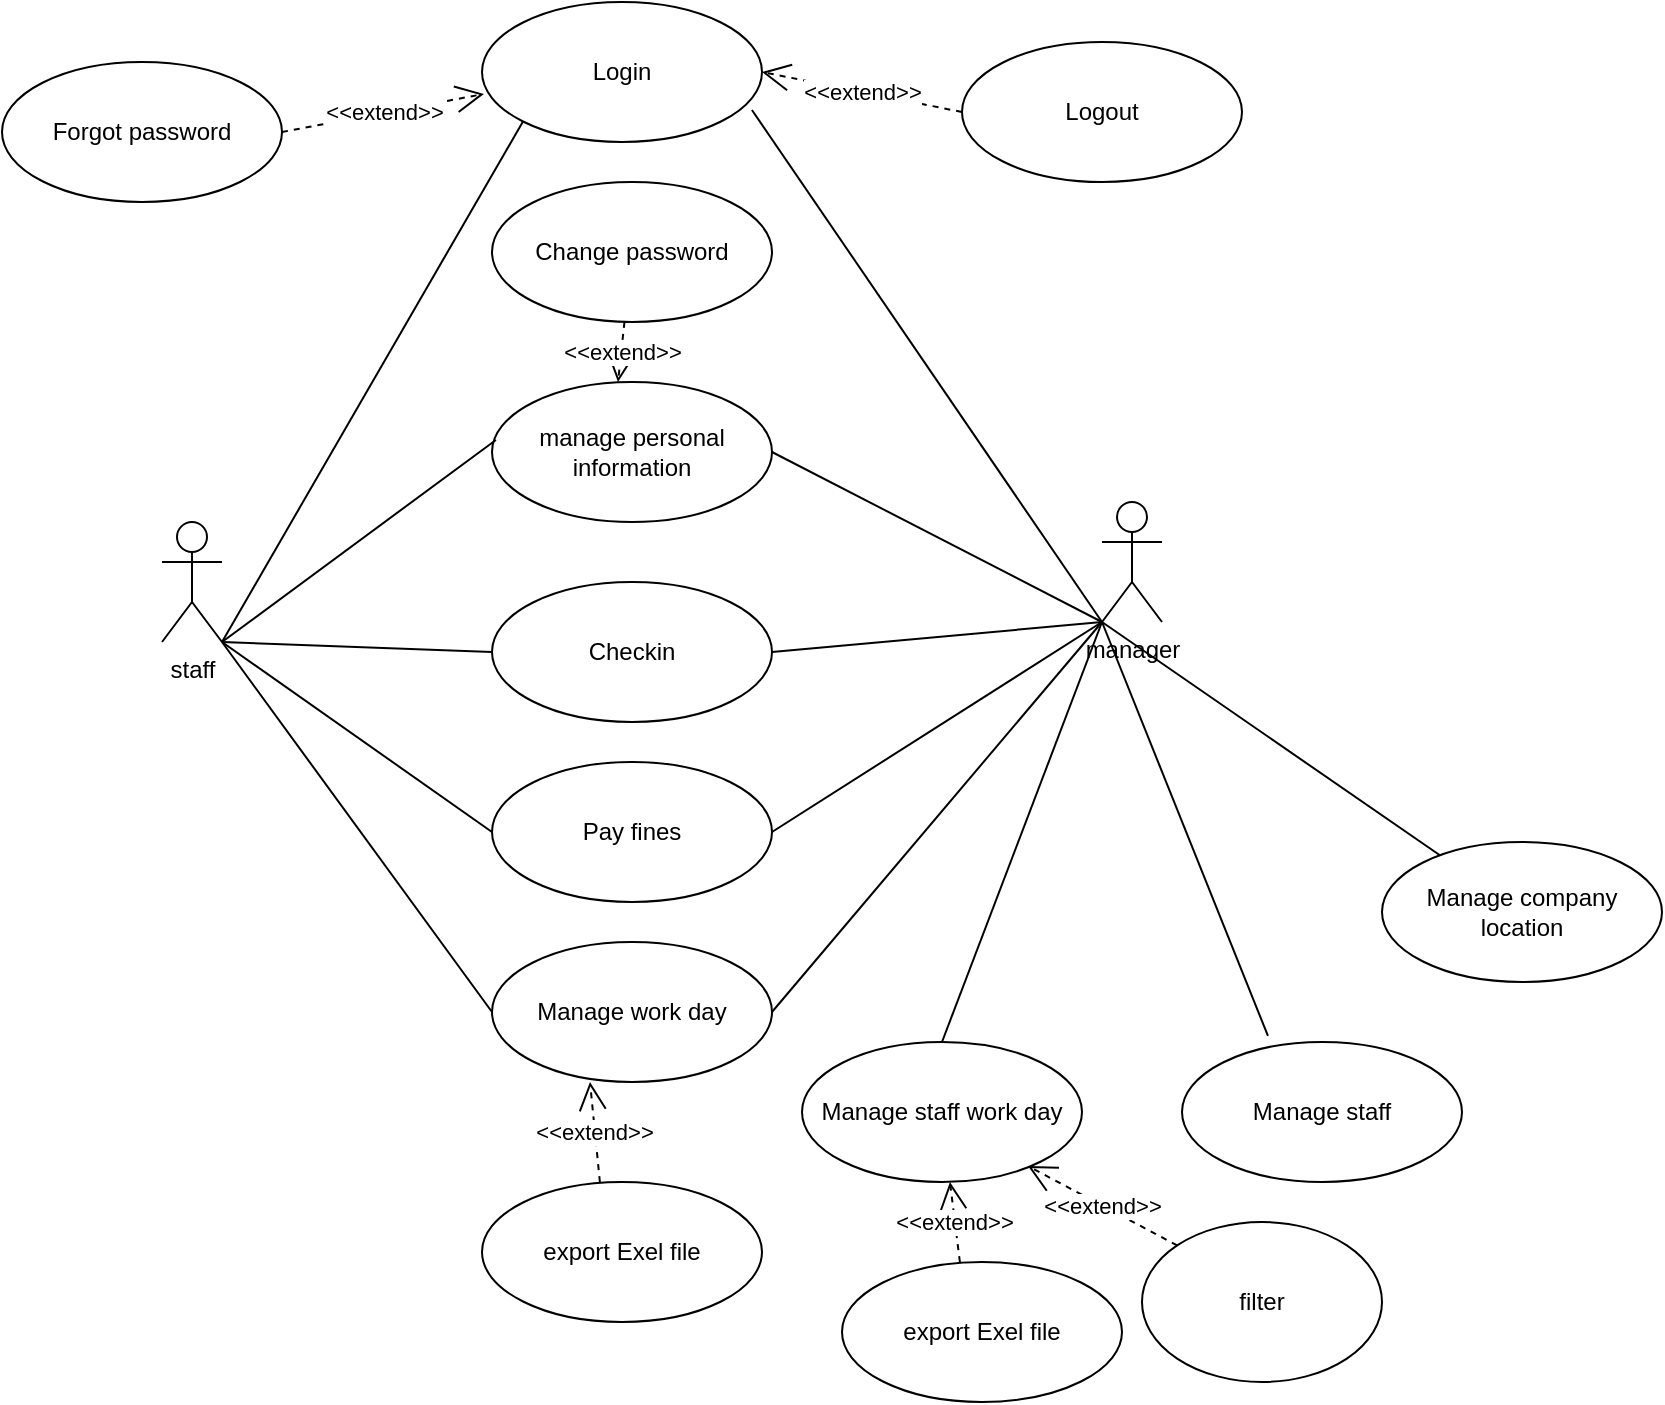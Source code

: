 <mxfile version="21.6.9" type="device">
  <diagram name="Page-1" id="zDqgq4aidtgjwOtBrlsz">
    <mxGraphModel dx="1034" dy="1826" grid="1" gridSize="10" guides="1" tooltips="1" connect="1" arrows="1" fold="1" page="1" pageScale="1" pageWidth="850" pageHeight="1100" math="0" shadow="0">
      <root>
        <mxCell id="0" />
        <mxCell id="1" parent="0" />
        <mxCell id="Z0_jcXT-F79JQHAhDQw1-1" value="staff" style="shape=umlActor;verticalLabelPosition=bottom;verticalAlign=top;html=1;" vertex="1" parent="1">
          <mxGeometry x="190" y="210" width="30" height="60" as="geometry" />
        </mxCell>
        <mxCell id="Z0_jcXT-F79JQHAhDQw1-2" value="manager" style="shape=umlActor;verticalLabelPosition=bottom;verticalAlign=top;html=1;" vertex="1" parent="1">
          <mxGeometry x="660" y="200" width="30" height="60" as="geometry" />
        </mxCell>
        <mxCell id="Z0_jcXT-F79JQHAhDQw1-3" value="Login" style="ellipse;whiteSpace=wrap;html=1;" vertex="1" parent="1">
          <mxGeometry x="350" y="-50" width="140" height="70" as="geometry" />
        </mxCell>
        <mxCell id="Z0_jcXT-F79JQHAhDQw1-4" value="Logout" style="ellipse;whiteSpace=wrap;html=1;" vertex="1" parent="1">
          <mxGeometry x="590" y="-30" width="140" height="70" as="geometry" />
        </mxCell>
        <mxCell id="Z0_jcXT-F79JQHAhDQw1-6" value="&amp;lt;&amp;lt;extend&amp;gt;&amp;gt;" style="endArrow=open;endSize=12;dashed=1;html=1;rounded=0;exitX=0;exitY=0.5;exitDx=0;exitDy=0;entryX=1;entryY=0.5;entryDx=0;entryDy=0;" edge="1" parent="1" source="Z0_jcXT-F79JQHAhDQw1-4" target="Z0_jcXT-F79JQHAhDQw1-3">
          <mxGeometry width="160" relative="1" as="geometry">
            <mxPoint x="510" y="100" as="sourcePoint" />
            <mxPoint x="670" y="100" as="targetPoint" />
          </mxGeometry>
        </mxCell>
        <mxCell id="Z0_jcXT-F79JQHAhDQw1-7" value="Forgot password" style="ellipse;whiteSpace=wrap;html=1;" vertex="1" parent="1">
          <mxGeometry x="110" y="-20" width="140" height="70" as="geometry" />
        </mxCell>
        <mxCell id="Z0_jcXT-F79JQHAhDQw1-9" value="&amp;lt;&amp;lt;extend&amp;gt;&amp;gt;" style="endArrow=open;endSize=12;dashed=1;html=1;rounded=0;exitX=1;exitY=0.5;exitDx=0;exitDy=0;entryX=0.007;entryY=0.657;entryDx=0;entryDy=0;entryPerimeter=0;" edge="1" parent="1" source="Z0_jcXT-F79JQHAhDQw1-7" target="Z0_jcXT-F79JQHAhDQw1-3">
          <mxGeometry width="160" relative="1" as="geometry">
            <mxPoint x="601" y="69" as="sourcePoint" />
            <mxPoint x="505" y="75" as="targetPoint" />
          </mxGeometry>
        </mxCell>
        <mxCell id="Z0_jcXT-F79JQHAhDQw1-10" value="manage personal information" style="ellipse;whiteSpace=wrap;html=1;" vertex="1" parent="1">
          <mxGeometry x="355" y="140" width="140" height="70" as="geometry" />
        </mxCell>
        <mxCell id="Z0_jcXT-F79JQHAhDQw1-11" value="Change password" style="ellipse;whiteSpace=wrap;html=1;" vertex="1" parent="1">
          <mxGeometry x="355" y="40" width="140" height="70" as="geometry" />
        </mxCell>
        <mxCell id="Z0_jcXT-F79JQHAhDQw1-12" value="&amp;lt;&amp;lt;extend&amp;gt;&amp;gt;" style="endArrow=open;endSize=12;dashed=1;html=1;rounded=0;entryX=0.45;entryY=0;entryDx=0;entryDy=0;entryPerimeter=0;" edge="1" parent="1" source="Z0_jcXT-F79JQHAhDQw1-11" target="Z0_jcXT-F79JQHAhDQw1-10">
          <mxGeometry width="160" relative="1" as="geometry">
            <mxPoint x="280" y="130" as="sourcePoint" />
            <mxPoint x="365" y="160" as="targetPoint" />
          </mxGeometry>
        </mxCell>
        <mxCell id="Z0_jcXT-F79JQHAhDQw1-13" value="Manage staff" style="ellipse;whiteSpace=wrap;html=1;" vertex="1" parent="1">
          <mxGeometry x="700" y="470" width="140" height="70" as="geometry" />
        </mxCell>
        <mxCell id="Z0_jcXT-F79JQHAhDQw1-14" value="Checkin" style="ellipse;whiteSpace=wrap;html=1;" vertex="1" parent="1">
          <mxGeometry x="355" y="240" width="140" height="70" as="geometry" />
        </mxCell>
        <mxCell id="Z0_jcXT-F79JQHAhDQw1-15" value="Pay fines" style="ellipse;whiteSpace=wrap;html=1;" vertex="1" parent="1">
          <mxGeometry x="355" y="330" width="140" height="70" as="geometry" />
        </mxCell>
        <mxCell id="Z0_jcXT-F79JQHAhDQw1-16" value="Manage work day" style="ellipse;whiteSpace=wrap;html=1;" vertex="1" parent="1">
          <mxGeometry x="355" y="420" width="140" height="70" as="geometry" />
        </mxCell>
        <mxCell id="Z0_jcXT-F79JQHAhDQw1-17" value="Manage staff work day" style="ellipse;whiteSpace=wrap;html=1;" vertex="1" parent="1">
          <mxGeometry x="510" y="470" width="140" height="70" as="geometry" />
        </mxCell>
        <mxCell id="Z0_jcXT-F79JQHAhDQw1-18" value="Manage company location" style="ellipse;whiteSpace=wrap;html=1;" vertex="1" parent="1">
          <mxGeometry x="800" y="370" width="140" height="70" as="geometry" />
        </mxCell>
        <mxCell id="Z0_jcXT-F79JQHAhDQw1-20" value="export Exel file" style="ellipse;whiteSpace=wrap;html=1;" vertex="1" parent="1">
          <mxGeometry x="350" y="540" width="140" height="70" as="geometry" />
        </mxCell>
        <mxCell id="Z0_jcXT-F79JQHAhDQw1-21" value="&amp;lt;&amp;lt;extend&amp;gt;&amp;gt;" style="endArrow=open;endSize=12;dashed=1;html=1;rounded=0;entryX=0.35;entryY=1;entryDx=0;entryDy=0;entryPerimeter=0;exitX=0.421;exitY=0;exitDx=0;exitDy=0;exitPerimeter=0;" edge="1" parent="1" source="Z0_jcXT-F79JQHAhDQw1-20" target="Z0_jcXT-F79JQHAhDQw1-16">
          <mxGeometry width="160" relative="1" as="geometry">
            <mxPoint x="290" y="480" as="sourcePoint" />
            <mxPoint x="373" y="517" as="targetPoint" />
          </mxGeometry>
        </mxCell>
        <mxCell id="Z0_jcXT-F79JQHAhDQw1-22" value="export Exel file" style="ellipse;whiteSpace=wrap;html=1;" vertex="1" parent="1">
          <mxGeometry x="530" y="580" width="140" height="70" as="geometry" />
        </mxCell>
        <mxCell id="Z0_jcXT-F79JQHAhDQw1-23" value="&amp;lt;&amp;lt;extend&amp;gt;&amp;gt;" style="endArrow=open;endSize=12;dashed=1;html=1;rounded=0;exitX=0.421;exitY=0;exitDx=0;exitDy=0;exitPerimeter=0;" edge="1" parent="1" source="Z0_jcXT-F79JQHAhDQw1-22" target="Z0_jcXT-F79JQHAhDQw1-17">
          <mxGeometry width="160" relative="1" as="geometry">
            <mxPoint x="470" y="530" as="sourcePoint" />
            <mxPoint x="584" y="540" as="targetPoint" />
          </mxGeometry>
        </mxCell>
        <mxCell id="Z0_jcXT-F79JQHAhDQw1-24" value="" style="endArrow=none;html=1;rounded=0;exitX=1;exitY=1;exitDx=0;exitDy=0;exitPerimeter=0;entryX=0;entryY=1;entryDx=0;entryDy=0;" edge="1" parent="1" source="Z0_jcXT-F79JQHAhDQw1-1" target="Z0_jcXT-F79JQHAhDQw1-3">
          <mxGeometry width="50" height="50" relative="1" as="geometry">
            <mxPoint x="260" y="270" as="sourcePoint" />
            <mxPoint x="310" y="220" as="targetPoint" />
          </mxGeometry>
        </mxCell>
        <mxCell id="Z0_jcXT-F79JQHAhDQw1-25" value="" style="endArrow=none;html=1;rounded=0;entryX=0.014;entryY=0.414;entryDx=0;entryDy=0;exitX=1;exitY=1;exitDx=0;exitDy=0;exitPerimeter=0;entryPerimeter=0;" edge="1" parent="1" source="Z0_jcXT-F79JQHAhDQw1-1" target="Z0_jcXT-F79JQHAhDQw1-10">
          <mxGeometry width="50" height="50" relative="1" as="geometry">
            <mxPoint x="230" y="280" as="sourcePoint" />
            <mxPoint x="381" y="20" as="targetPoint" />
          </mxGeometry>
        </mxCell>
        <mxCell id="Z0_jcXT-F79JQHAhDQw1-30" value="" style="endArrow=none;html=1;rounded=0;exitX=1;exitY=1;exitDx=0;exitDy=0;exitPerimeter=0;entryX=0;entryY=0.5;entryDx=0;entryDy=0;" edge="1" parent="1" source="Z0_jcXT-F79JQHAhDQw1-1" target="Z0_jcXT-F79JQHAhDQw1-14">
          <mxGeometry width="50" height="50" relative="1" as="geometry">
            <mxPoint x="250" y="360" as="sourcePoint" />
            <mxPoint x="300" y="310" as="targetPoint" />
          </mxGeometry>
        </mxCell>
        <mxCell id="Z0_jcXT-F79JQHAhDQw1-31" value="" style="endArrow=none;html=1;rounded=0;exitX=1;exitY=1;exitDx=0;exitDy=0;exitPerimeter=0;entryX=0;entryY=0.5;entryDx=0;entryDy=0;" edge="1" parent="1" source="Z0_jcXT-F79JQHAhDQw1-1" target="Z0_jcXT-F79JQHAhDQw1-15">
          <mxGeometry width="50" height="50" relative="1" as="geometry">
            <mxPoint x="260" y="390" as="sourcePoint" />
            <mxPoint x="310" y="340" as="targetPoint" />
          </mxGeometry>
        </mxCell>
        <mxCell id="Z0_jcXT-F79JQHAhDQw1-32" value="" style="endArrow=none;html=1;rounded=0;entryX=1;entryY=1;entryDx=0;entryDy=0;entryPerimeter=0;exitX=0;exitY=0.5;exitDx=0;exitDy=0;" edge="1" parent="1" source="Z0_jcXT-F79JQHAhDQw1-16" target="Z0_jcXT-F79JQHAhDQw1-1">
          <mxGeometry width="50" height="50" relative="1" as="geometry">
            <mxPoint x="220" y="390" as="sourcePoint" />
            <mxPoint x="270" y="340" as="targetPoint" />
          </mxGeometry>
        </mxCell>
        <mxCell id="Z0_jcXT-F79JQHAhDQw1-33" value="" style="endArrow=none;html=1;rounded=0;entryX=0;entryY=1;entryDx=0;entryDy=0;entryPerimeter=0;exitX=0.964;exitY=0.771;exitDx=0;exitDy=0;exitPerimeter=0;" edge="1" parent="1" source="Z0_jcXT-F79JQHAhDQw1-3" target="Z0_jcXT-F79JQHAhDQw1-2">
          <mxGeometry width="50" height="50" relative="1" as="geometry">
            <mxPoint x="560" y="270" as="sourcePoint" />
            <mxPoint x="610" y="220" as="targetPoint" />
          </mxGeometry>
        </mxCell>
        <mxCell id="Z0_jcXT-F79JQHAhDQw1-34" value="" style="endArrow=none;html=1;rounded=0;entryX=0;entryY=1;entryDx=0;entryDy=0;entryPerimeter=0;exitX=1;exitY=0.5;exitDx=0;exitDy=0;" edge="1" parent="1" source="Z0_jcXT-F79JQHAhDQw1-10" target="Z0_jcXT-F79JQHAhDQw1-2">
          <mxGeometry width="50" height="50" relative="1" as="geometry">
            <mxPoint x="560" y="330" as="sourcePoint" />
            <mxPoint x="610" y="280" as="targetPoint" />
          </mxGeometry>
        </mxCell>
        <mxCell id="Z0_jcXT-F79JQHAhDQw1-35" value="" style="endArrow=none;html=1;rounded=0;entryX=0;entryY=1;entryDx=0;entryDy=0;entryPerimeter=0;exitX=1;exitY=0.5;exitDx=0;exitDy=0;" edge="1" parent="1" source="Z0_jcXT-F79JQHAhDQw1-14" target="Z0_jcXT-F79JQHAhDQw1-2">
          <mxGeometry width="50" height="50" relative="1" as="geometry">
            <mxPoint x="580" y="330" as="sourcePoint" />
            <mxPoint x="630" y="280" as="targetPoint" />
          </mxGeometry>
        </mxCell>
        <mxCell id="Z0_jcXT-F79JQHAhDQw1-36" value="" style="endArrow=none;html=1;rounded=0;entryX=0;entryY=1;entryDx=0;entryDy=0;entryPerimeter=0;exitX=1;exitY=0.5;exitDx=0;exitDy=0;" edge="1" parent="1" source="Z0_jcXT-F79JQHAhDQw1-15" target="Z0_jcXT-F79JQHAhDQw1-2">
          <mxGeometry width="50" height="50" relative="1" as="geometry">
            <mxPoint x="540" y="380" as="sourcePoint" />
            <mxPoint x="590" y="330" as="targetPoint" />
          </mxGeometry>
        </mxCell>
        <mxCell id="Z0_jcXT-F79JQHAhDQw1-37" value="" style="endArrow=none;html=1;rounded=0;entryX=0;entryY=1;entryDx=0;entryDy=0;entryPerimeter=0;exitX=1;exitY=0.5;exitDx=0;exitDy=0;" edge="1" parent="1" source="Z0_jcXT-F79JQHAhDQw1-16" target="Z0_jcXT-F79JQHAhDQw1-2">
          <mxGeometry width="50" height="50" relative="1" as="geometry">
            <mxPoint x="550" y="410" as="sourcePoint" />
            <mxPoint x="600" y="360" as="targetPoint" />
          </mxGeometry>
        </mxCell>
        <mxCell id="Z0_jcXT-F79JQHAhDQw1-38" value="" style="endArrow=none;html=1;rounded=0;entryX=0;entryY=1;entryDx=0;entryDy=0;entryPerimeter=0;exitX=0.5;exitY=0;exitDx=0;exitDy=0;" edge="1" parent="1" source="Z0_jcXT-F79JQHAhDQw1-17" target="Z0_jcXT-F79JQHAhDQw1-2">
          <mxGeometry width="50" height="50" relative="1" as="geometry">
            <mxPoint x="590" y="430" as="sourcePoint" />
            <mxPoint x="640" y="380" as="targetPoint" />
          </mxGeometry>
        </mxCell>
        <mxCell id="Z0_jcXT-F79JQHAhDQw1-39" value="" style="endArrow=none;html=1;rounded=0;entryX=0;entryY=1;entryDx=0;entryDy=0;entryPerimeter=0;exitX=0.307;exitY=-0.043;exitDx=0;exitDy=0;exitPerimeter=0;" edge="1" parent="1" source="Z0_jcXT-F79JQHAhDQw1-13" target="Z0_jcXT-F79JQHAhDQw1-2">
          <mxGeometry width="50" height="50" relative="1" as="geometry">
            <mxPoint x="670" y="420" as="sourcePoint" />
            <mxPoint x="720" y="370" as="targetPoint" />
          </mxGeometry>
        </mxCell>
        <mxCell id="Z0_jcXT-F79JQHAhDQw1-40" value="" style="endArrow=none;html=1;rounded=0;exitX=0;exitY=1;exitDx=0;exitDy=0;exitPerimeter=0;" edge="1" parent="1" source="Z0_jcXT-F79JQHAhDQw1-2" target="Z0_jcXT-F79JQHAhDQw1-18">
          <mxGeometry width="50" height="50" relative="1" as="geometry">
            <mxPoint x="760" y="350" as="sourcePoint" />
            <mxPoint x="810" y="300" as="targetPoint" />
          </mxGeometry>
        </mxCell>
        <mxCell id="Z0_jcXT-F79JQHAhDQw1-41" value="filter" style="ellipse;whiteSpace=wrap;html=1;" vertex="1" parent="1">
          <mxGeometry x="680" y="560" width="120" height="80" as="geometry" />
        </mxCell>
        <mxCell id="Z0_jcXT-F79JQHAhDQw1-42" value="&amp;lt;&amp;lt;extend&amp;gt;&amp;gt;" style="endArrow=open;endSize=12;dashed=1;html=1;rounded=0;exitX=0;exitY=0;exitDx=0;exitDy=0;entryX=0.807;entryY=0.886;entryDx=0;entryDy=0;entryPerimeter=0;" edge="1" parent="1" source="Z0_jcXT-F79JQHAhDQw1-41" target="Z0_jcXT-F79JQHAhDQw1-17">
          <mxGeometry width="160" relative="1" as="geometry">
            <mxPoint x="599" y="590" as="sourcePoint" />
            <mxPoint x="594" y="550" as="targetPoint" />
          </mxGeometry>
        </mxCell>
      </root>
    </mxGraphModel>
  </diagram>
</mxfile>
